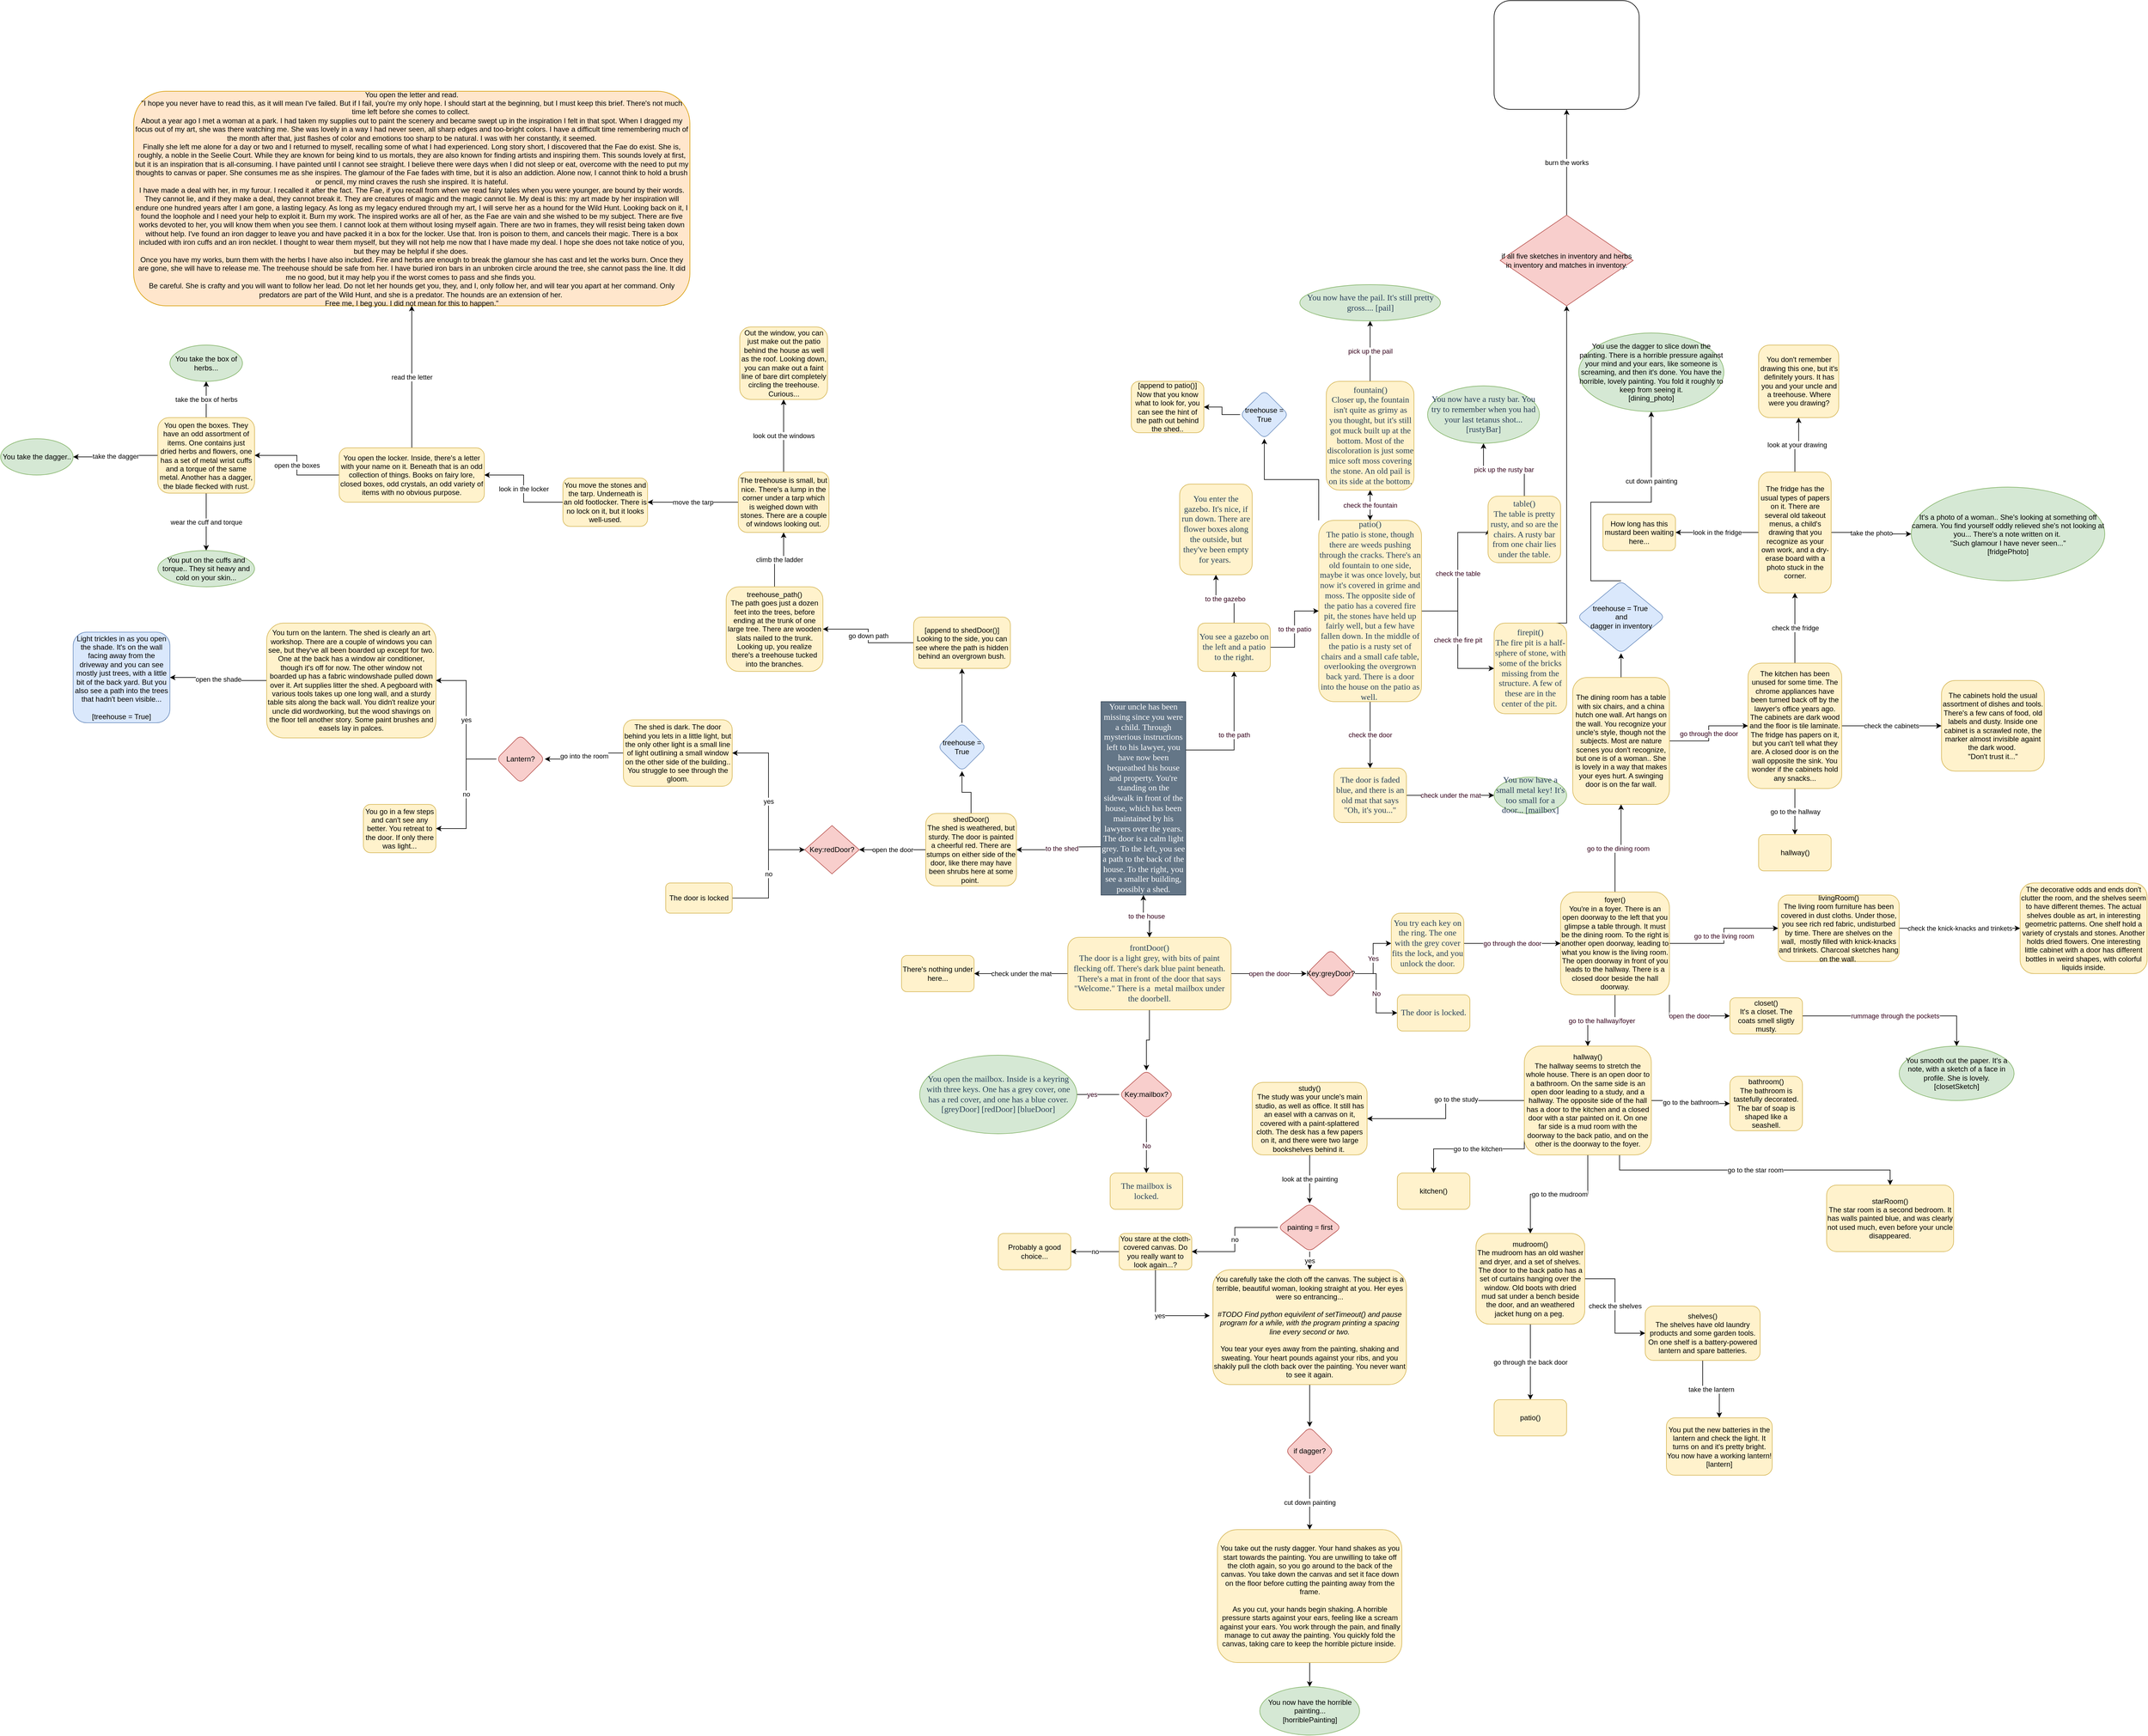 <mxfile version="15.1.1" type="github">
  <diagram id="I4MPYZuKWGXdrDoHl7-Y" name="Page-1">
    <mxGraphModel dx="2387" dy="2115" grid="1" gridSize="10" guides="1" tooltips="1" connect="1" arrows="1" fold="1" page="1" pageScale="1" pageWidth="850" pageHeight="1100" math="0" shadow="0">
      <root>
        <mxCell id="0" />
        <mxCell id="1" parent="0" />
        <mxCell id="C1p4UqmkGTLzhGbceTVw-10" style="edgeStyle=orthogonalEdgeStyle;rounded=0;orthogonalLoop=1;jettySize=auto;html=1;exitX=0.5;exitY=1;exitDx=0;exitDy=0;fontColor=#33001A;" parent="1" source="C1p4UqmkGTLzhGbceTVw-1" edge="1">
          <mxGeometry relative="1" as="geometry">
            <mxPoint x="310" y="570" as="targetPoint" />
          </mxGeometry>
        </mxCell>
        <mxCell id="C1p4UqmkGTLzhGbceTVw-28" value="to the shed" style="edgeStyle=orthogonalEdgeStyle;rounded=0;orthogonalLoop=1;jettySize=auto;html=1;fontColor=#33001A;entryX=1;entryY=0.5;entryDx=0;entryDy=0;" parent="1" target="C1p4UqmkGTLzhGbceTVw-29" edge="1">
          <mxGeometry relative="1" as="geometry">
            <mxPoint x="450" y="420" as="targetPoint" />
            <mxPoint x="240" y="420" as="sourcePoint" />
          </mxGeometry>
        </mxCell>
        <mxCell id="C1p4UqmkGTLzhGbceTVw-30" value="to the path" style="edgeStyle=orthogonalEdgeStyle;rounded=0;orthogonalLoop=1;jettySize=auto;html=1;exitX=1;exitY=0.25;exitDx=0;exitDy=0;fontColor=#33001A;" parent="1" source="C1p4UqmkGTLzhGbceTVw-1" target="C1p4UqmkGTLzhGbceTVw-31" edge="1">
          <mxGeometry relative="1" as="geometry">
            <mxPoint x="460" y="150" as="targetPoint" />
          </mxGeometry>
        </mxCell>
        <mxCell id="C1p4UqmkGTLzhGbceTVw-1" value="&lt;span style=&quot;font-family: &amp;#34;cerebri sans&amp;#34; ; font-size: 14px ; font-style: normal ; font-weight: 400 ; letter-spacing: normal ; text-align: center ; text-indent: 0px ; text-transform: none ; word-spacing: 0px ; display: inline ; float: none&quot;&gt;Your uncle has been missing since you were a child. Through mysterious instructions left to his lawyer, you have now been bequeathed his house and property. You&#39;re standing on the sidewalk in front of the house, which has been maintained by his lawyers over the years. The door is a calm light grey. To the left, you see a path to the back of the house. To the right, you see a smaller building, possibly a shed.&lt;/span&gt;" style="rounded=0;whiteSpace=wrap;html=1;fillColor=#647687;fontColor=#ffffff;strokeColor=#314354;" parent="1" vertex="1">
          <mxGeometry x="230" y="180" width="140" height="320" as="geometry" />
        </mxCell>
        <mxCell id="C1p4UqmkGTLzhGbceTVw-8" value="to the house" style="edgeStyle=orthogonalEdgeStyle;rounded=0;orthogonalLoop=1;jettySize=auto;html=1;entryX=0.5;entryY=1;entryDx=0;entryDy=0;fontColor=#33001A;" parent="1" source="C1p4UqmkGTLzhGbceTVw-7" target="C1p4UqmkGTLzhGbceTVw-1" edge="1">
          <mxGeometry relative="1" as="geometry" />
        </mxCell>
        <mxCell id="C1p4UqmkGTLzhGbceTVw-12" value="" style="edgeStyle=orthogonalEdgeStyle;rounded=0;orthogonalLoop=1;jettySize=auto;html=1;fontColor=#33001A;" parent="1" source="C1p4UqmkGTLzhGbceTVw-7" target="C1p4UqmkGTLzhGbceTVw-11" edge="1">
          <mxGeometry relative="1" as="geometry" />
        </mxCell>
        <mxCell id="C1p4UqmkGTLzhGbceTVw-18" value="open the door" style="edgeStyle=orthogonalEdgeStyle;rounded=0;orthogonalLoop=1;jettySize=auto;html=1;fontColor=#33001A;" parent="1" source="C1p4UqmkGTLzhGbceTVw-7" target="C1p4UqmkGTLzhGbceTVw-17" edge="1">
          <mxGeometry relative="1" as="geometry" />
        </mxCell>
        <mxCell id="Ng76LLmk9pm0ENqtQ28f-2" value="check under the mat" style="edgeStyle=orthogonalEdgeStyle;rounded=0;orthogonalLoop=1;jettySize=auto;html=1;" parent="1" source="C1p4UqmkGTLzhGbceTVw-7" target="Ng76LLmk9pm0ENqtQ28f-1" edge="1">
          <mxGeometry relative="1" as="geometry" />
        </mxCell>
        <mxCell id="C1p4UqmkGTLzhGbceTVw-7" value="&lt;span style=&quot;color: rgb(40, 64, 89); font-family: &amp;quot;cerebri sans&amp;quot;; font-size: 14px; font-style: normal; font-weight: 400; letter-spacing: normal; text-align: center; text-indent: 0px; text-transform: none; word-spacing: 0px; display: inline; float: none;&quot;&gt;frontDoor()&lt;br&gt;The door is a light grey, with bits of paint flecking off. There&#39;s dark blue paint beneath. There&#39;s a mat in front of the door that says &quot;Welcome.&quot; There is a&amp;nbsp; metal mailbox under the doorbell.&lt;/span&gt;" style="rounded=1;whiteSpace=wrap;html=1;strokeColor=#d6b656;direction=south;fillColor=#fff2cc;" parent="1" vertex="1">
          <mxGeometry x="175" y="570" width="270" height="120" as="geometry" />
        </mxCell>
        <mxCell id="C1p4UqmkGTLzhGbceTVw-13" value="yes" style="edgeStyle=orthogonalEdgeStyle;rounded=0;orthogonalLoop=1;jettySize=auto;html=1;exitX=0;exitY=0.5;exitDx=0;exitDy=0;fontColor=#33001A;entryX=1;entryY=0.5;entryDx=0;entryDy=0;" parent="1" source="C1p4UqmkGTLzhGbceTVw-11" target="C1p4UqmkGTLzhGbceTVw-14" edge="1">
          <mxGeometry relative="1" as="geometry">
            <mxPoint x="190" y="830" as="targetPoint" />
            <Array as="points">
              <mxPoint x="180" y="830" />
            </Array>
          </mxGeometry>
        </mxCell>
        <mxCell id="C1p4UqmkGTLzhGbceTVw-16" value="No" style="edgeStyle=orthogonalEdgeStyle;rounded=0;orthogonalLoop=1;jettySize=auto;html=1;fontColor=#33001A;" parent="1" source="C1p4UqmkGTLzhGbceTVw-11" target="C1p4UqmkGTLzhGbceTVw-15" edge="1">
          <mxGeometry relative="1" as="geometry" />
        </mxCell>
        <mxCell id="C1p4UqmkGTLzhGbceTVw-11" value="Key:mailbox?" style="rhombus;whiteSpace=wrap;html=1;rounded=1;fillColor=#f8cecc;strokeColor=#b85450;" parent="1" vertex="1">
          <mxGeometry x="260" y="790" width="90" height="80" as="geometry" />
        </mxCell>
        <mxCell id="C1p4UqmkGTLzhGbceTVw-14" value="&lt;span style=&quot;color: rgb(40 , 64 , 89) ; font-family: &amp;#34;cerebri sans&amp;#34; ; font-size: 14px ; font-style: normal ; font-weight: 400 ; letter-spacing: normal ; text-align: center ; text-indent: 0px ; text-transform: none ; word-spacing: 0px ; display: inline ; float: none&quot;&gt;You open the mailbox. Inside is a keyring with three keys. One has a grey cover, one has a red cover, and one has a blue cover.&lt;br&gt;[greyDoor] [redDoor] [blueDoor]&lt;br&gt;&lt;/span&gt;" style="ellipse;whiteSpace=wrap;html=1;strokeColor=#82b366;fillColor=#d5e8d4;" parent="1" vertex="1">
          <mxGeometry x="-70" y="765" width="260" height="130" as="geometry" />
        </mxCell>
        <mxCell id="C1p4UqmkGTLzhGbceTVw-15" value="&lt;meta charset=&quot;utf-8&quot;&gt;&lt;span style=&quot;color: rgb(40, 64, 89); font-family: &amp;quot;cerebri sans&amp;quot;; font-size: 14px; font-style: normal; font-weight: 400; letter-spacing: normal; text-align: center; text-indent: 0px; text-transform: none; word-spacing: 0px; display: inline; float: none;&quot;&gt;The mailbox is locked.&lt;/span&gt;" style="whiteSpace=wrap;html=1;rounded=1;fillColor=#fff2cc;strokeColor=#d6b656;" parent="1" vertex="1">
          <mxGeometry x="245" y="960" width="120" height="60" as="geometry" />
        </mxCell>
        <mxCell id="C1p4UqmkGTLzhGbceTVw-20" value="Yes" style="edgeStyle=orthogonalEdgeStyle;rounded=0;orthogonalLoop=1;jettySize=auto;html=1;fontColor=#33001A;" parent="1" source="C1p4UqmkGTLzhGbceTVw-17" target="C1p4UqmkGTLzhGbceTVw-19" edge="1">
          <mxGeometry relative="1" as="geometry" />
        </mxCell>
        <mxCell id="C1p4UqmkGTLzhGbceTVw-21" value="No" style="edgeStyle=orthogonalEdgeStyle;rounded=0;orthogonalLoop=1;jettySize=auto;html=1;exitX=1;exitY=0.5;exitDx=0;exitDy=0;fontColor=#33001A;entryX=0;entryY=0.5;entryDx=0;entryDy=0;" parent="1" source="C1p4UqmkGTLzhGbceTVw-17" target="C1p4UqmkGTLzhGbceTVw-22" edge="1">
          <mxGeometry relative="1" as="geometry">
            <mxPoint x="710" y="660" as="targetPoint" />
          </mxGeometry>
        </mxCell>
        <mxCell id="C1p4UqmkGTLzhGbceTVw-17" value="Key:greyDoor?" style="rhombus;whiteSpace=wrap;html=1;rounded=1;fillColor=#f8cecc;strokeColor=#b85450;" parent="1" vertex="1">
          <mxGeometry x="570" y="590" width="80" height="80" as="geometry" />
        </mxCell>
        <mxCell id="C1p4UqmkGTLzhGbceTVw-26" value="go through the door" style="edgeStyle=orthogonalEdgeStyle;rounded=0;orthogonalLoop=1;jettySize=auto;html=1;fontColor=#33001A;" parent="1" source="C1p4UqmkGTLzhGbceTVw-19" target="C1p4UqmkGTLzhGbceTVw-25" edge="1">
          <mxGeometry relative="1" as="geometry" />
        </mxCell>
        <mxCell id="C1p4UqmkGTLzhGbceTVw-19" value="&lt;span style=&quot;color: rgb(40, 64, 89); font-family: &amp;quot;cerebri sans&amp;quot;; font-size: 14px; font-style: normal; font-weight: 400; letter-spacing: normal; text-align: center; text-indent: 0px; text-transform: none; word-spacing: 0px; display: inline; float: none;&quot;&gt;You try each key on the ring. The one with the grey cover fits the lock, and you unlock the door.&lt;/span&gt;" style="whiteSpace=wrap;html=1;rounded=1;fillColor=#fff2cc;strokeColor=#d6b656;" parent="1" vertex="1">
          <mxGeometry x="710" y="530" width="120" height="100" as="geometry" />
        </mxCell>
        <mxCell id="C1p4UqmkGTLzhGbceTVw-22" value="&lt;meta charset=&quot;utf-8&quot;&gt;&lt;span style=&quot;color: rgb(40, 64, 89); font-family: &amp;quot;cerebri sans&amp;quot;; font-size: 14px; font-style: normal; font-weight: 400; letter-spacing: normal; text-align: center; text-indent: 0px; text-transform: none; word-spacing: 0px; display: inline; float: none;&quot;&gt;The door is locked.&lt;/span&gt;" style="rounded=1;whiteSpace=wrap;html=1;strokeColor=#d6b656;fillColor=#fff2cc;" parent="1" vertex="1">
          <mxGeometry x="720" y="665" width="120" height="60" as="geometry" />
        </mxCell>
        <mxCell id="C1p4UqmkGTLzhGbceTVw-58" value="go to the dining room" style="edgeStyle=orthogonalEdgeStyle;rounded=0;orthogonalLoop=1;jettySize=auto;html=1;fontColor=#33001A;" parent="1" source="C1p4UqmkGTLzhGbceTVw-25" target="C1p4UqmkGTLzhGbceTVw-57" edge="1">
          <mxGeometry relative="1" as="geometry" />
        </mxCell>
        <mxCell id="C1p4UqmkGTLzhGbceTVw-60" value="go to the living room" style="edgeStyle=orthogonalEdgeStyle;rounded=0;orthogonalLoop=1;jettySize=auto;html=1;fontColor=#33001A;" parent="1" source="C1p4UqmkGTLzhGbceTVw-25" target="C1p4UqmkGTLzhGbceTVw-59" edge="1">
          <mxGeometry relative="1" as="geometry" />
        </mxCell>
        <mxCell id="C1p4UqmkGTLzhGbceTVw-62" value="go to the hallway/foyer" style="edgeStyle=orthogonalEdgeStyle;rounded=0;orthogonalLoop=1;jettySize=auto;html=1;fontColor=#33001A;" parent="1" source="C1p4UqmkGTLzhGbceTVw-25" target="C1p4UqmkGTLzhGbceTVw-61" edge="1">
          <mxGeometry relative="1" as="geometry" />
        </mxCell>
        <mxCell id="C1p4UqmkGTLzhGbceTVw-64" value="open the door" style="edgeStyle=orthogonalEdgeStyle;rounded=0;orthogonalLoop=1;jettySize=auto;html=1;exitX=1;exitY=1;exitDx=0;exitDy=0;entryX=0;entryY=0.5;entryDx=0;entryDy=0;fontColor=#33001A;" parent="1" source="C1p4UqmkGTLzhGbceTVw-25" target="C1p4UqmkGTLzhGbceTVw-63" edge="1">
          <mxGeometry relative="1" as="geometry" />
        </mxCell>
        <mxCell id="C1p4UqmkGTLzhGbceTVw-25" value="foyer()&lt;br&gt;You&#39;re in a foyer. There is an open doorway to the left that you glimpse a table through. It must be the dining room. To the right is another open doorway, leading to what you know is the living room. The open doorway in front of you leads to the hallway. There is a closed door beside the hall doorway." style="whiteSpace=wrap;html=1;rounded=1;fillColor=#fff2cc;strokeColor=#d6b656;" parent="1" vertex="1">
          <mxGeometry x="990" y="495" width="180" height="170" as="geometry" />
        </mxCell>
        <mxCell id="ivbzf-HTEXW1V83epDQX-16" value="open the door" style="edgeStyle=orthogonalEdgeStyle;rounded=0;orthogonalLoop=1;jettySize=auto;html=1;entryX=1;entryY=0.5;entryDx=0;entryDy=0;" parent="1" source="C1p4UqmkGTLzhGbceTVw-29" target="ivbzf-HTEXW1V83epDQX-17" edge="1">
          <mxGeometry relative="1" as="geometry">
            <mxPoint x="-170" y="425" as="targetPoint" />
          </mxGeometry>
        </mxCell>
        <mxCell id="ivbzf-HTEXW1V83epDQX-35" value="" style="edgeStyle=orthogonalEdgeStyle;rounded=0;orthogonalLoop=1;jettySize=auto;html=1;" parent="1" source="C1p4UqmkGTLzhGbceTVw-29" target="ivbzf-HTEXW1V83epDQX-34" edge="1">
          <mxGeometry relative="1" as="geometry" />
        </mxCell>
        <mxCell id="C1p4UqmkGTLzhGbceTVw-29" value="shedDoor()&lt;br&gt;The shed is weathered, but sturdy. The door is painted a cheerful red. There are stumps on either side of the door, like there may have been shrubs here at some point.&amp;nbsp;" style="rounded=1;whiteSpace=wrap;html=1;strokeColor=#d6b656;fillColor=#fff2cc;" parent="1" vertex="1">
          <mxGeometry x="-60" y="365" width="150" height="120" as="geometry" />
        </mxCell>
        <mxCell id="C1p4UqmkGTLzhGbceTVw-34" value="to the gazebo" style="edgeStyle=orthogonalEdgeStyle;rounded=0;orthogonalLoop=1;jettySize=auto;html=1;fontColor=#33001A;" parent="1" source="C1p4UqmkGTLzhGbceTVw-31" target="C1p4UqmkGTLzhGbceTVw-33" edge="1">
          <mxGeometry relative="1" as="geometry" />
        </mxCell>
        <mxCell id="C1p4UqmkGTLzhGbceTVw-36" value="to the patio" style="edgeStyle=orthogonalEdgeStyle;rounded=0;orthogonalLoop=1;jettySize=auto;html=1;fontColor=#33001A;" parent="1" source="C1p4UqmkGTLzhGbceTVw-31" target="C1p4UqmkGTLzhGbceTVw-35" edge="1">
          <mxGeometry relative="1" as="geometry" />
        </mxCell>
        <mxCell id="C1p4UqmkGTLzhGbceTVw-31" value="&lt;meta charset=&quot;utf-8&quot;&gt;&lt;span style=&quot;color: rgb(40, 64, 89); font-family: &amp;quot;cerebri sans&amp;quot;; font-size: 14px; font-style: normal; font-weight: 400; letter-spacing: normal; text-align: center; text-indent: 0px; text-transform: none; word-spacing: 0px; display: inline; float: none;&quot;&gt;You see a gazebo on the left and a patio to the right.&lt;/span&gt;" style="rounded=1;whiteSpace=wrap;html=1;strokeColor=#d6b656;fillColor=#fff2cc;" parent="1" vertex="1">
          <mxGeometry x="390" y="50" width="120" height="80" as="geometry" />
        </mxCell>
        <mxCell id="C1p4UqmkGTLzhGbceTVw-33" value="&lt;meta charset=&quot;utf-8&quot;&gt;&lt;span style=&quot;color: rgb(40, 64, 89); font-family: &amp;quot;cerebri sans&amp;quot;; font-size: 14px; font-style: normal; font-weight: 400; letter-spacing: normal; text-align: center; text-indent: 0px; text-transform: none; word-spacing: 0px; display: inline; float: none;&quot;&gt;You enter the gazebo. It&#39;s nice, if run down. There are flower boxes along the outside, but they&#39;ve been empty for years.&amp;nbsp;&lt;/span&gt;" style="whiteSpace=wrap;html=1;rounded=1;direction=west;fillColor=#fff2cc;strokeColor=#d6b656;" parent="1" vertex="1">
          <mxGeometry x="360" y="-180" width="120" height="150" as="geometry" />
        </mxCell>
        <mxCell id="C1p4UqmkGTLzhGbceTVw-40" value="" style="edgeStyle=orthogonalEdgeStyle;rounded=0;orthogonalLoop=1;jettySize=auto;html=1;fontColor=#33001A;" parent="1" source="C1p4UqmkGTLzhGbceTVw-35" target="C1p4UqmkGTLzhGbceTVw-39" edge="1">
          <mxGeometry relative="1" as="geometry" />
        </mxCell>
        <mxCell id="C1p4UqmkGTLzhGbceTVw-45" value="check the table" style="edgeStyle=orthogonalEdgeStyle;rounded=0;orthogonalLoop=1;jettySize=auto;html=1;fontColor=#33001A;entryX=0;entryY=0.5;entryDx=0;entryDy=0;" parent="1" target="C1p4UqmkGTLzhGbceTVw-44" edge="1">
          <mxGeometry relative="1" as="geometry">
            <mxPoint x="760" y="30" as="sourcePoint" />
            <Array as="points">
              <mxPoint x="820" y="30" />
              <mxPoint x="820" y="-100" />
              <mxPoint x="870" y="-100" />
            </Array>
          </mxGeometry>
        </mxCell>
        <mxCell id="C1p4UqmkGTLzhGbceTVw-47" value="check the fire pit" style="edgeStyle=orthogonalEdgeStyle;rounded=0;orthogonalLoop=1;jettySize=auto;html=1;exitX=1;exitY=0.5;exitDx=0;exitDy=0;fontColor=#33001A;entryX=0;entryY=0.5;entryDx=0;entryDy=0;" parent="1" source="C1p4UqmkGTLzhGbceTVw-35" target="C1p4UqmkGTLzhGbceTVw-46" edge="1">
          <mxGeometry relative="1" as="geometry">
            <mxPoint x="840" y="110" as="targetPoint" />
          </mxGeometry>
        </mxCell>
        <mxCell id="C1p4UqmkGTLzhGbceTVw-52" value="check the door" style="edgeStyle=orthogonalEdgeStyle;rounded=0;orthogonalLoop=1;jettySize=auto;html=1;fontColor=#33001A;" parent="1" source="C1p4UqmkGTLzhGbceTVw-35" target="C1p4UqmkGTLzhGbceTVw-51" edge="1">
          <mxGeometry relative="1" as="geometry" />
        </mxCell>
        <mxCell id="ivbzf-HTEXW1V83epDQX-39" style="edgeStyle=orthogonalEdgeStyle;rounded=0;orthogonalLoop=1;jettySize=auto;html=1;exitX=0;exitY=0;exitDx=0;exitDy=0;" parent="1" source="C1p4UqmkGTLzhGbceTVw-35" target="ivbzf-HTEXW1V83epDQX-38" edge="1">
          <mxGeometry relative="1" as="geometry" />
        </mxCell>
        <mxCell id="C1p4UqmkGTLzhGbceTVw-35" value="&lt;span style=&quot;color: rgb(40, 64, 89); font-family: &amp;quot;cerebri sans&amp;quot;; font-size: 14px; font-style: normal; font-weight: 400; letter-spacing: normal; text-align: center; text-indent: 0px; text-transform: none; word-spacing: 0px; display: inline; float: none;&quot;&gt;patio()&lt;br&gt;The patio is stone, though there are weeds pushing through the cracks. There&#39;s an old fountain to one side, maybe it was once lovely, but now it&#39;s covered in grime and moss. The opposite side of the patio has a covered fire pit, the stones have held up fairly well, but a few have fallen down. In the middle of the patio is a rusty set of chairs and a small cafe table, overlooking the overgrown back yard. There is a door into the house on the patio as well.&amp;nbsp;&lt;/span&gt;" style="rounded=1;whiteSpace=wrap;html=1;fillColor=#fff2cc;strokeColor=#d6b656;" parent="1" vertex="1">
          <mxGeometry x="590" y="-120" width="170" height="300" as="geometry" />
        </mxCell>
        <mxCell id="C1p4UqmkGTLzhGbceTVw-41" value="check the fountain" style="edgeStyle=orthogonalEdgeStyle;rounded=0;orthogonalLoop=1;jettySize=auto;html=1;fontColor=#33001A;" parent="1" source="C1p4UqmkGTLzhGbceTVw-39" target="C1p4UqmkGTLzhGbceTVw-35" edge="1">
          <mxGeometry relative="1" as="geometry" />
        </mxCell>
        <mxCell id="C1p4UqmkGTLzhGbceTVw-43" value="pick up the pail" style="edgeStyle=orthogonalEdgeStyle;rounded=0;orthogonalLoop=1;jettySize=auto;html=1;fontColor=#33001A;" parent="1" source="C1p4UqmkGTLzhGbceTVw-39" target="C1p4UqmkGTLzhGbceTVw-42" edge="1">
          <mxGeometry relative="1" as="geometry" />
        </mxCell>
        <mxCell id="C1p4UqmkGTLzhGbceTVw-39" value="&lt;span style=&quot;color: rgb(40, 64, 89); font-family: &amp;quot;cerebri sans&amp;quot;; font-size: 14px; font-style: normal; font-weight: 400; letter-spacing: normal; text-align: center; text-indent: 0px; text-transform: none; word-spacing: 0px; display: inline; float: none;&quot;&gt;fountain()&lt;br&gt;Closer up, the fountain isn&#39;t quite as grimy as you thought, but it&#39;s still got muck built up at the bottom. Most of the discoloration is just some mice soft moss covering the stone. An old pail is on its side at the bottom.&lt;/span&gt;" style="whiteSpace=wrap;html=1;rounded=1;fillColor=#fff2cc;strokeColor=#d6b656;" parent="1" vertex="1">
          <mxGeometry x="602.5" y="-350" width="145" height="180" as="geometry" />
        </mxCell>
        <mxCell id="C1p4UqmkGTLzhGbceTVw-42" value="&lt;span style=&quot;color: rgb(40 , 61 , 89) ; font-family: &amp;#34;cerebri sans&amp;#34; ; font-size: 14px&quot;&gt;You now have the pail. It&#39;s still pretty gross.... [pail]&lt;/span&gt;" style="ellipse;whiteSpace=wrap;html=1;rounded=1;fillColor=#d5e8d4;strokeColor=#82b366;" parent="1" vertex="1">
          <mxGeometry x="558.75" y="-510" width="232.5" height="60" as="geometry" />
        </mxCell>
        <mxCell id="C1p4UqmkGTLzhGbceTVw-50" value="pick up the rusty bar" style="edgeStyle=orthogonalEdgeStyle;rounded=0;orthogonalLoop=1;jettySize=auto;html=1;fontColor=#33001A;" parent="1" source="C1p4UqmkGTLzhGbceTVw-44" target="C1p4UqmkGTLzhGbceTVw-49" edge="1">
          <mxGeometry relative="1" as="geometry" />
        </mxCell>
        <mxCell id="C1p4UqmkGTLzhGbceTVw-44" value="&lt;span style=&quot;color: rgb(40, 64, 89); font-family: &amp;quot;cerebri sans&amp;quot;; font-size: 14px; font-style: normal; font-weight: 400; letter-spacing: normal; text-align: center; text-indent: 0px; text-transform: none; word-spacing: 0px; display: inline; float: none;&quot;&gt;table()&lt;br&gt;The table is pretty rusty, and so are the chairs. A rusty bar from one chair lies under the table.&lt;/span&gt;" style="whiteSpace=wrap;html=1;rounded=1;fillColor=#fff2cc;strokeColor=#d6b656;" parent="1" vertex="1">
          <mxGeometry x="870" y="-160" width="120" height="110" as="geometry" />
        </mxCell>
        <mxCell id="-U3S4BL-I2otBNEfXWNs-1" style="edgeStyle=orthogonalEdgeStyle;rounded=0;orthogonalLoop=1;jettySize=auto;html=1;exitX=0.75;exitY=0;exitDx=0;exitDy=0;entryX=0.5;entryY=1;entryDx=0;entryDy=0;" edge="1" parent="1" source="C1p4UqmkGTLzhGbceTVw-46" target="-U3S4BL-I2otBNEfXWNs-3">
          <mxGeometry relative="1" as="geometry">
            <mxPoint x="1000" y="-660" as="targetPoint" />
            <Array as="points">
              <mxPoint x="1000" y="50" />
            </Array>
          </mxGeometry>
        </mxCell>
        <mxCell id="C1p4UqmkGTLzhGbceTVw-46" value="&lt;span style=&quot;color: rgb(40, 64, 89); font-family: &amp;quot;cerebri sans&amp;quot;; font-size: 14px; font-style: normal; font-weight: 400; letter-spacing: normal; text-align: center; text-indent: 0px; text-transform: none; word-spacing: 0px; display: inline; float: none;&quot;&gt;firepit()&lt;br&gt;The fire pit is a half-sphere of stone, with some of the bricks missing from the structure. A few of these are in the center of the pit.&amp;nbsp;&lt;/span&gt;" style="rounded=1;whiteSpace=wrap;html=1;strokeColor=#d6b656;fillColor=#fff2cc;" parent="1" vertex="1">
          <mxGeometry x="880" y="50" width="120" height="150" as="geometry" />
        </mxCell>
        <mxCell id="C1p4UqmkGTLzhGbceTVw-49" value="&lt;span style=&quot;color: rgb(40 , 61 , 89) ; font-family: &amp;#34;cerebri sans&amp;#34; ; font-size: 14px ; font-style: normal ; font-weight: 400 ; letter-spacing: normal ; text-align: center ; text-indent: 0px ; text-transform: none ; word-spacing: 0px ; display: inline ; float: none&quot;&gt;You now have a rusty bar. You try to remember when you had your last tetanus shot... [rustyBar]&lt;/span&gt;" style="ellipse;whiteSpace=wrap;html=1;rounded=1;fillColor=#d5e8d4;strokeColor=#82b366;" parent="1" vertex="1">
          <mxGeometry x="770" y="-342.5" width="185" height="95" as="geometry" />
        </mxCell>
        <mxCell id="C1p4UqmkGTLzhGbceTVw-54" value="check under the mat" style="edgeStyle=orthogonalEdgeStyle;rounded=0;orthogonalLoop=1;jettySize=auto;html=1;fontColor=#33001A;" parent="1" source="C1p4UqmkGTLzhGbceTVw-51" target="C1p4UqmkGTLzhGbceTVw-53" edge="1">
          <mxGeometry relative="1" as="geometry" />
        </mxCell>
        <mxCell id="C1p4UqmkGTLzhGbceTVw-51" value="&lt;meta charset=&quot;utf-8&quot;&gt;&lt;span style=&quot;color: rgb(40, 64, 89); font-family: &amp;quot;cerebri sans&amp;quot;; font-size: 14px; font-style: normal; font-weight: 400; letter-spacing: normal; text-align: center; text-indent: 0px; text-transform: none; word-spacing: 0px; display: inline; float: none;&quot;&gt;The door is faded blue, and there is an old mat that says &quot;Oh, it&#39;s you...&quot;&lt;/span&gt;" style="whiteSpace=wrap;html=1;rounded=1;fillColor=#fff2cc;strokeColor=#d6b656;" parent="1" vertex="1">
          <mxGeometry x="615" y="290" width="120" height="90" as="geometry" />
        </mxCell>
        <mxCell id="C1p4UqmkGTLzhGbceTVw-53" value="&lt;span style=&quot;color: rgb(40 , 61 , 89) ; font-family: &amp;#34;cerebri sans&amp;#34; ; font-size: 14px ; font-style: normal ; font-weight: 400 ; letter-spacing: normal ; text-align: center ; text-indent: 0px ; text-transform: none ; word-spacing: 0px ; display: inline ; float: none&quot;&gt;You now have a small metal key! It&#39;s too small for a door... [mailbox]&lt;/span&gt;" style="ellipse;whiteSpace=wrap;html=1;rounded=1;fillColor=#d5e8d4;strokeColor=#82b366;" parent="1" vertex="1">
          <mxGeometry x="880" y="305" width="120" height="60" as="geometry" />
        </mxCell>
        <mxCell id="C1p4UqmkGTLzhGbceTVw-70" value="go through the door" style="edgeStyle=orthogonalEdgeStyle;rounded=0;orthogonalLoop=1;jettySize=auto;html=1;fontColor=#33001A;" parent="1" source="C1p4UqmkGTLzhGbceTVw-57" target="C1p4UqmkGTLzhGbceTVw-69" edge="1">
          <mxGeometry relative="1" as="geometry" />
        </mxCell>
        <mxCell id="mkMS6epUEn-W77HvyGmR-2" value="" style="edgeStyle=orthogonalEdgeStyle;rounded=0;orthogonalLoop=1;jettySize=auto;html=1;" parent="1" source="C1p4UqmkGTLzhGbceTVw-57" target="mkMS6epUEn-W77HvyGmR-1" edge="1">
          <mxGeometry relative="1" as="geometry" />
        </mxCell>
        <mxCell id="C1p4UqmkGTLzhGbceTVw-57" value="The dining room has a table with six chairs, and a china hutch one wall. Art hangs on the wall. You recognize your uncle&#39;s style, though not the subjects. Most are nature scenes you don&#39;t recognize, but one is of a woman.. She is lovely in a way that makes your eyes hurt. A swinging door is on the far wall." style="rounded=1;whiteSpace=wrap;html=1;fillColor=#fff2cc;strokeColor=#d6b656;" parent="1" vertex="1">
          <mxGeometry x="1010" y="140" width="160" height="210" as="geometry" />
        </mxCell>
        <mxCell id="ivbzf-HTEXW1V83epDQX-14" value="check the knick-knacks and trinkets" style="edgeStyle=orthogonalEdgeStyle;rounded=0;orthogonalLoop=1;jettySize=auto;html=1;" parent="1" source="C1p4UqmkGTLzhGbceTVw-59" target="ivbzf-HTEXW1V83epDQX-13" edge="1">
          <mxGeometry relative="1" as="geometry" />
        </mxCell>
        <mxCell id="C1p4UqmkGTLzhGbceTVw-59" value="livingRoom()&lt;br&gt;The living room furniture has been covered in dust cloths. Under those, you see rich red fabric, undisturbed by time. There are shelves on the wall,&amp;nbsp; mostly filled with knick-knacks and trinkets. Charcoal sketches hang on the wall.&amp;nbsp;" style="whiteSpace=wrap;html=1;rounded=1;fillColor=#fff2cc;strokeColor=#d6b656;" parent="1" vertex="1">
          <mxGeometry x="1350" y="500" width="200" height="110" as="geometry" />
        </mxCell>
        <mxCell id="ivbzf-HTEXW1V83epDQX-68" value="go to the bathroom" style="edgeStyle=orthogonalEdgeStyle;rounded=0;orthogonalLoop=1;jettySize=auto;html=1;" parent="1" source="C1p4UqmkGTLzhGbceTVw-61" target="ivbzf-HTEXW1V83epDQX-67" edge="1">
          <mxGeometry relative="1" as="geometry" />
        </mxCell>
        <mxCell id="ivbzf-HTEXW1V83epDQX-70" value="" style="edgeStyle=orthogonalEdgeStyle;rounded=0;orthogonalLoop=1;jettySize=auto;html=1;" parent="1" source="C1p4UqmkGTLzhGbceTVw-61" target="ivbzf-HTEXW1V83epDQX-69" edge="1">
          <mxGeometry relative="1" as="geometry" />
        </mxCell>
        <mxCell id="ivbzf-HTEXW1V83epDQX-71" value="go to the study" style="edgeLabel;html=1;align=center;verticalAlign=middle;resizable=0;points=[];" parent="ivbzf-HTEXW1V83epDQX-70" vertex="1" connectable="0">
          <mxGeometry x="-0.217" y="-2" relative="1" as="geometry">
            <mxPoint as="offset" />
          </mxGeometry>
        </mxCell>
        <mxCell id="ivbzf-HTEXW1V83epDQX-73" value="go to the mudroom" style="edgeStyle=orthogonalEdgeStyle;rounded=0;orthogonalLoop=1;jettySize=auto;html=1;entryX=0.5;entryY=0;entryDx=0;entryDy=0;" parent="1" source="C1p4UqmkGTLzhGbceTVw-61" target="ivbzf-HTEXW1V83epDQX-72" edge="1">
          <mxGeometry relative="1" as="geometry">
            <mxPoint x="1140" y="1060" as="targetPoint" />
          </mxGeometry>
        </mxCell>
        <mxCell id="ivbzf-HTEXW1V83epDQX-74" value="go to the star room" style="edgeStyle=orthogonalEdgeStyle;rounded=0;orthogonalLoop=1;jettySize=auto;html=1;exitX=0.75;exitY=1;exitDx=0;exitDy=0;entryX=0.5;entryY=0;entryDx=0;entryDy=0;" parent="1" source="C1p4UqmkGTLzhGbceTVw-61" target="ivbzf-HTEXW1V83epDQX-75" edge="1">
          <mxGeometry relative="1" as="geometry">
            <mxPoint x="1180" y="1060" as="targetPoint" />
          </mxGeometry>
        </mxCell>
        <mxCell id="ivbzf-HTEXW1V83epDQX-76" value="go to the kitchen" style="edgeStyle=orthogonalEdgeStyle;rounded=0;orthogonalLoop=1;jettySize=auto;html=1;exitX=0;exitY=0.75;exitDx=0;exitDy=0;entryX=0.5;entryY=0;entryDx=0;entryDy=0;" parent="1" source="C1p4UqmkGTLzhGbceTVw-61" target="ivbzf-HTEXW1V83epDQX-77" edge="1">
          <mxGeometry relative="1" as="geometry">
            <mxPoint x="820" y="980" as="targetPoint" />
            <Array as="points">
              <mxPoint x="930" y="920" />
              <mxPoint x="780" y="920" />
              <mxPoint x="780" y="960" />
            </Array>
          </mxGeometry>
        </mxCell>
        <mxCell id="C1p4UqmkGTLzhGbceTVw-61" value="hallway()&lt;br&gt;The hallway seems to stretch the whole house. There is an open door to a bathroom. On the same side is an open door leading to a study, and a hallway. The opposite side of the hall has a door to the kitchen and a closed door with a star painted on it. On one far side is a mud room with the doorway to the back patio, and on the other is the doorway to the foyer." style="whiteSpace=wrap;html=1;rounded=1;fillColor=#fff2cc;strokeColor=#d6b656;" parent="1" vertex="1">
          <mxGeometry x="930" y="750" width="210" height="180" as="geometry" />
        </mxCell>
        <mxCell id="C1p4UqmkGTLzhGbceTVw-66" value="rummage through the pockets" style="edgeStyle=orthogonalEdgeStyle;rounded=0;orthogonalLoop=1;jettySize=auto;html=1;fontColor=#33001A;entryX=0.5;entryY=0;entryDx=0;entryDy=0;" parent="1" source="C1p4UqmkGTLzhGbceTVw-63" target="C1p4UqmkGTLzhGbceTVw-67" edge="1">
          <mxGeometry relative="1" as="geometry">
            <mxPoint x="1530" y="750" as="targetPoint" />
          </mxGeometry>
        </mxCell>
        <mxCell id="C1p4UqmkGTLzhGbceTVw-63" value="closet()&lt;br&gt;It&#39;s a closet. The coats smell sligtly musty." style="rounded=1;whiteSpace=wrap;html=1;strokeColor=#d6b656;fillColor=#fff2cc;" parent="1" vertex="1">
          <mxGeometry x="1270" y="670" width="120" height="60" as="geometry" />
        </mxCell>
        <mxCell id="C1p4UqmkGTLzhGbceTVw-67" value="You smooth out the paper. It&#39;s a note, with a sketch of a face in profile. She is lovely.&lt;br&gt;[closetSketch]" style="ellipse;whiteSpace=wrap;html=1;rounded=1;fillColor=#d5e8d4;strokeColor=#82b366;" parent="1" vertex="1">
          <mxGeometry x="1550" y="750" width="190" height="90" as="geometry" />
        </mxCell>
        <mxCell id="ivbzf-HTEXW1V83epDQX-2" value="check the fridge" style="edgeStyle=orthogonalEdgeStyle;rounded=0;orthogonalLoop=1;jettySize=auto;html=1;" parent="1" source="C1p4UqmkGTLzhGbceTVw-69" target="ivbzf-HTEXW1V83epDQX-1" edge="1">
          <mxGeometry relative="1" as="geometry" />
        </mxCell>
        <mxCell id="ivbzf-HTEXW1V83epDQX-10" value="check the cabinets" style="edgeStyle=orthogonalEdgeStyle;rounded=0;orthogonalLoop=1;jettySize=auto;html=1;" parent="1" source="C1p4UqmkGTLzhGbceTVw-69" target="ivbzf-HTEXW1V83epDQX-9" edge="1">
          <mxGeometry relative="1" as="geometry" />
        </mxCell>
        <mxCell id="ivbzf-HTEXW1V83epDQX-12" value="go to the hallway" style="edgeStyle=orthogonalEdgeStyle;rounded=0;orthogonalLoop=1;jettySize=auto;html=1;" parent="1" source="C1p4UqmkGTLzhGbceTVw-69" target="ivbzf-HTEXW1V83epDQX-11" edge="1">
          <mxGeometry relative="1" as="geometry" />
        </mxCell>
        <mxCell id="C1p4UqmkGTLzhGbceTVw-69" value="The kitchen has been unused for some time. The chrome appliances have been turned back off by the lawyer&#39;s office years ago. The cabinets are dark wood and the floor is tile laminate. The fridge has papers on it, but you can&#39;t tell what they are. A closed door is on the wall opposite the sink. You wonder if the cabinets hold any snacks..." style="whiteSpace=wrap;html=1;rounded=1;direction=west;fillColor=#fff2cc;strokeColor=#d6b656;" parent="1" vertex="1">
          <mxGeometry x="1300" y="116.25" width="155" height="207.5" as="geometry" />
        </mxCell>
        <mxCell id="ivbzf-HTEXW1V83epDQX-4" value="take the photo" style="edgeStyle=orthogonalEdgeStyle;rounded=0;orthogonalLoop=1;jettySize=auto;html=1;" parent="1" source="ivbzf-HTEXW1V83epDQX-1" target="ivbzf-HTEXW1V83epDQX-3" edge="1">
          <mxGeometry relative="1" as="geometry" />
        </mxCell>
        <mxCell id="ivbzf-HTEXW1V83epDQX-6" value="look at your drawing" style="edgeStyle=orthogonalEdgeStyle;rounded=0;orthogonalLoop=1;jettySize=auto;html=1;" parent="1" source="ivbzf-HTEXW1V83epDQX-1" target="ivbzf-HTEXW1V83epDQX-5" edge="1">
          <mxGeometry relative="1" as="geometry" />
        </mxCell>
        <mxCell id="ivbzf-HTEXW1V83epDQX-8" value="look in the fridge" style="edgeStyle=orthogonalEdgeStyle;rounded=0;orthogonalLoop=1;jettySize=auto;html=1;" parent="1" source="ivbzf-HTEXW1V83epDQX-1" target="ivbzf-HTEXW1V83epDQX-7" edge="1">
          <mxGeometry relative="1" as="geometry" />
        </mxCell>
        <mxCell id="ivbzf-HTEXW1V83epDQX-1" value="The fridge has the usual types of papers on it. There are several old takeout menus, a child&#39;s drawing that you recognize as your own work, and a dry-erase board with a photo stuck in the corner." style="rounded=1;whiteSpace=wrap;html=1;fillColor=#fff2cc;strokeColor=#d6b656;" parent="1" vertex="1">
          <mxGeometry x="1317.5" y="-200" width="120" height="200" as="geometry" />
        </mxCell>
        <mxCell id="ivbzf-HTEXW1V83epDQX-3" value="It&#39;s a photo of a woman.. She&#39;s looking at something off camera. You find yourself oddly relieved she&#39;s not looking at you... There&#39;s a note written on it.&amp;nbsp;&lt;br&gt;&quot;Such glamour I have never seen...&quot;&lt;br&gt;[fridgePhoto]" style="ellipse;whiteSpace=wrap;html=1;rounded=1;fillColor=#d5e8d4;strokeColor=#82b366;" parent="1" vertex="1">
          <mxGeometry x="1570" y="-175" width="320" height="155" as="geometry" />
        </mxCell>
        <mxCell id="ivbzf-HTEXW1V83epDQX-5" value="You don&#39;t remember drawing this one, but it&#39;s definitely yours. It has you and your uncle and a treehouse. Where were you drawing?" style="whiteSpace=wrap;html=1;rounded=1;fillColor=#fff2cc;strokeColor=#d6b656;" parent="1" vertex="1">
          <mxGeometry x="1317.5" y="-410" width="132.5" height="120" as="geometry" />
        </mxCell>
        <mxCell id="ivbzf-HTEXW1V83epDQX-7" value="How long has this mustard been waiting here..." style="whiteSpace=wrap;html=1;rounded=1;fillColor=#fff2cc;strokeColor=#d6b656;" parent="1" vertex="1">
          <mxGeometry x="1060" y="-130" width="120" height="60" as="geometry" />
        </mxCell>
        <mxCell id="ivbzf-HTEXW1V83epDQX-9" value="The cabinets hold the usual assortment of dishes and tools. There&#39;s a few cans of food, old labels and dusty. Inside one cabinet is a scrawled note, the marker almost invisible againt the dark wood.&amp;nbsp;&lt;br&gt;&quot;Don&#39;t trust it...&quot;" style="whiteSpace=wrap;html=1;rounded=1;fillColor=#fff2cc;strokeColor=#d6b656;" parent="1" vertex="1">
          <mxGeometry x="1620" y="145" width="170" height="150" as="geometry" />
        </mxCell>
        <mxCell id="ivbzf-HTEXW1V83epDQX-11" value="hallway()" style="whiteSpace=wrap;html=1;rounded=1;fillColor=#fff2cc;strokeColor=#d6b656;" parent="1" vertex="1">
          <mxGeometry x="1317.5" y="400" width="120" height="60" as="geometry" />
        </mxCell>
        <mxCell id="ivbzf-HTEXW1V83epDQX-13" value="The decorative odds and ends don&#39;t clutter the room, and the shelves seem to have different themes. The actual shelves double as art, in interesting geometric patterns. One shelf hold a variety of crystals and stones. Another holds dried flowers. One interesting little cabinet with a door has different bottles in weird shapes, with colorful liquids inside." style="whiteSpace=wrap;html=1;rounded=1;fillColor=#fff2cc;strokeColor=#d6b656;" parent="1" vertex="1">
          <mxGeometry x="1750" y="480" width="210" height="150" as="geometry" />
        </mxCell>
        <mxCell id="ivbzf-HTEXW1V83epDQX-22" value="yes" style="edgeStyle=orthogonalEdgeStyle;rounded=0;orthogonalLoop=1;jettySize=auto;html=1;entryX=1;entryY=0.5;entryDx=0;entryDy=0;" parent="1" source="ivbzf-HTEXW1V83epDQX-17" target="ivbzf-HTEXW1V83epDQX-21" edge="1">
          <mxGeometry relative="1" as="geometry" />
        </mxCell>
        <mxCell id="ivbzf-HTEXW1V83epDQX-17" value="Key:redDoor?" style="rhombus;whiteSpace=wrap;html=1;fillColor=#f8cecc;strokeColor=#b85450;" parent="1" vertex="1">
          <mxGeometry x="-260" y="385" width="90" height="80" as="geometry" />
        </mxCell>
        <mxCell id="ivbzf-HTEXW1V83epDQX-26" value="go into the room" style="edgeStyle=orthogonalEdgeStyle;rounded=0;orthogonalLoop=1;jettySize=auto;html=1;" parent="1" source="ivbzf-HTEXW1V83epDQX-21" target="ivbzf-HTEXW1V83epDQX-25" edge="1">
          <mxGeometry relative="1" as="geometry" />
        </mxCell>
        <mxCell id="ivbzf-HTEXW1V83epDQX-21" value="The shed is dark. The door behind you lets in a little light, but the only other light is a small line of light outlining a small window on the other side of the building.. You struggle to see through the gloom." style="rounded=1;whiteSpace=wrap;html=1;fillColor=#fff2cc;strokeColor=#d6b656;" parent="1" vertex="1">
          <mxGeometry x="-560" y="210" width="180" height="110" as="geometry" />
        </mxCell>
        <mxCell id="ivbzf-HTEXW1V83epDQX-24" value="no" style="edgeStyle=orthogonalEdgeStyle;rounded=0;orthogonalLoop=1;jettySize=auto;html=1;entryX=0;entryY=0.5;entryDx=0;entryDy=0;" parent="1" source="ivbzf-HTEXW1V83epDQX-23" target="ivbzf-HTEXW1V83epDQX-17" edge="1">
          <mxGeometry relative="1" as="geometry" />
        </mxCell>
        <mxCell id="ivbzf-HTEXW1V83epDQX-23" value="The door is locked" style="rounded=1;whiteSpace=wrap;html=1;fillColor=#fff2cc;strokeColor=#d6b656;" parent="1" vertex="1">
          <mxGeometry x="-490" y="480" width="110" height="50" as="geometry" />
        </mxCell>
        <mxCell id="ivbzf-HTEXW1V83epDQX-28" value="no" style="edgeStyle=orthogonalEdgeStyle;rounded=0;orthogonalLoop=1;jettySize=auto;html=1;entryX=1;entryY=0.5;entryDx=0;entryDy=0;" parent="1" source="ivbzf-HTEXW1V83epDQX-25" target="ivbzf-HTEXW1V83epDQX-27" edge="1">
          <mxGeometry relative="1" as="geometry">
            <mxPoint x="-780" y="320" as="targetPoint" />
          </mxGeometry>
        </mxCell>
        <mxCell id="ivbzf-HTEXW1V83epDQX-30" value="yes" style="edgeStyle=orthogonalEdgeStyle;rounded=0;orthogonalLoop=1;jettySize=auto;html=1;entryX=1;entryY=0.5;entryDx=0;entryDy=0;" parent="1" source="ivbzf-HTEXW1V83epDQX-25" target="ivbzf-HTEXW1V83epDQX-29" edge="1">
          <mxGeometry relative="1" as="geometry" />
        </mxCell>
        <mxCell id="ivbzf-HTEXW1V83epDQX-25" value="Lantern?" style="rhombus;whiteSpace=wrap;html=1;rounded=1;fillColor=#f8cecc;strokeColor=#b85450;" parent="1" vertex="1">
          <mxGeometry x="-770" y="235" width="80" height="80" as="geometry" />
        </mxCell>
        <mxCell id="ivbzf-HTEXW1V83epDQX-27" value="You go in a few steps and can&#39;t see any better. You retreat to the door. If only there was light..." style="rounded=1;whiteSpace=wrap;html=1;fillColor=#fff2cc;strokeColor=#d6b656;" parent="1" vertex="1">
          <mxGeometry x="-990" y="350" width="120" height="80" as="geometry" />
        </mxCell>
        <mxCell id="ivbzf-HTEXW1V83epDQX-33" value="open the shade" style="edgeStyle=orthogonalEdgeStyle;rounded=0;orthogonalLoop=1;jettySize=auto;html=1;" parent="1" source="ivbzf-HTEXW1V83epDQX-29" target="ivbzf-HTEXW1V83epDQX-32" edge="1">
          <mxGeometry relative="1" as="geometry" />
        </mxCell>
        <mxCell id="ivbzf-HTEXW1V83epDQX-29" value="You turn on the lantern. The shed is clearly an art workshop. There are a couple of windows you can see, but they&#39;ve all been boarded up except for two. One at the back has a window air conditioner, though it&#39;s off for now. The other window not boarded up has a fabric windowshade pulled down over it. Art supplies litter the shed. A pegboard with various tools takes up one long wall, and a sturdy table sits along the back wall. You didn&#39;t realize your uncle did wordworking, but the wood shavings on the floor tell another story. Some paint brushes and easels lay in palces." style="whiteSpace=wrap;html=1;rounded=1;fillColor=#fff2cc;strokeColor=#d6b656;" parent="1" vertex="1">
          <mxGeometry x="-1150" y="50" width="280" height="190" as="geometry" />
        </mxCell>
        <mxCell id="ivbzf-HTEXW1V83epDQX-32" value="Light trickles in as you open the shade. It&#39;s on the wall facing away from the driveway and you can see mostly just trees, with a little bit of the back yard. But you also see a path into the trees that hadn&#39;t been visible...&lt;br&gt;&lt;br&gt;[treehouse = True]" style="whiteSpace=wrap;html=1;rounded=1;fillColor=#dae8fc;strokeColor=#6c8ebf;" parent="1" vertex="1">
          <mxGeometry x="-1470" y="65" width="160" height="150" as="geometry" />
        </mxCell>
        <mxCell id="ivbzf-HTEXW1V83epDQX-37" value="" style="edgeStyle=orthogonalEdgeStyle;rounded=0;orthogonalLoop=1;jettySize=auto;html=1;" parent="1" source="ivbzf-HTEXW1V83epDQX-34" target="ivbzf-HTEXW1V83epDQX-36" edge="1">
          <mxGeometry relative="1" as="geometry" />
        </mxCell>
        <mxCell id="ivbzf-HTEXW1V83epDQX-34" value="treehouse = True" style="rhombus;whiteSpace=wrap;html=1;rounded=1;fillColor=#dae8fc;strokeColor=#6c8ebf;" parent="1" vertex="1">
          <mxGeometry x="-40" y="215" width="80" height="80" as="geometry" />
        </mxCell>
        <mxCell id="ivbzf-HTEXW1V83epDQX-43" value="go down path" style="edgeStyle=orthogonalEdgeStyle;rounded=0;orthogonalLoop=1;jettySize=auto;html=1;" parent="1" source="ivbzf-HTEXW1V83epDQX-36" target="ivbzf-HTEXW1V83epDQX-42" edge="1">
          <mxGeometry relative="1" as="geometry" />
        </mxCell>
        <mxCell id="ivbzf-HTEXW1V83epDQX-36" value="[append to shedDoor()]&lt;br&gt;Looking to the side, you can see where the path is hidden behind an overgrown bush." style="whiteSpace=wrap;html=1;rounded=1;fillColor=#fff2cc;strokeColor=#d6b656;" parent="1" vertex="1">
          <mxGeometry x="-80" y="40" width="160" height="85" as="geometry" />
        </mxCell>
        <mxCell id="ivbzf-HTEXW1V83epDQX-41" value="" style="edgeStyle=orthogonalEdgeStyle;rounded=0;orthogonalLoop=1;jettySize=auto;html=1;" parent="1" source="ivbzf-HTEXW1V83epDQX-38" target="ivbzf-HTEXW1V83epDQX-40" edge="1">
          <mxGeometry relative="1" as="geometry" />
        </mxCell>
        <mxCell id="ivbzf-HTEXW1V83epDQX-38" value="treehouse = True" style="rhombus;whiteSpace=wrap;html=1;rounded=1;fillColor=#dae8fc;strokeColor=#6c8ebf;" parent="1" vertex="1">
          <mxGeometry x="460" y="-335" width="80" height="80" as="geometry" />
        </mxCell>
        <mxCell id="ivbzf-HTEXW1V83epDQX-40" value="[append to patio()]&lt;br&gt;Now that you know what to look for, you can see the hint of the path out behind the shed.." style="whiteSpace=wrap;html=1;rounded=1;fillColor=#fff2cc;strokeColor=#d6b656;" parent="1" vertex="1">
          <mxGeometry x="280" y="-350" width="120" height="85" as="geometry" />
        </mxCell>
        <mxCell id="ivbzf-HTEXW1V83epDQX-45" value="climb the ladder" style="edgeStyle=orthogonalEdgeStyle;rounded=0;orthogonalLoop=1;jettySize=auto;html=1;" parent="1" source="ivbzf-HTEXW1V83epDQX-42" target="ivbzf-HTEXW1V83epDQX-44" edge="1">
          <mxGeometry relative="1" as="geometry" />
        </mxCell>
        <mxCell id="ivbzf-HTEXW1V83epDQX-42" value="treehouse_path()&lt;br&gt;The path goes just a dozen feet into the trees, before ending at the trunk of one large tree. There are wooden slats nailed to the trunk. Looking up, you realize there&#39;s a treehouse tucked into the branches." style="whiteSpace=wrap;html=1;rounded=1;fillColor=#fff2cc;strokeColor=#d6b656;" parent="1" vertex="1">
          <mxGeometry x="-390" y="-10" width="160" height="140" as="geometry" />
        </mxCell>
        <mxCell id="ivbzf-HTEXW1V83epDQX-47" value="look out the windows" style="edgeStyle=orthogonalEdgeStyle;rounded=0;orthogonalLoop=1;jettySize=auto;html=1;" parent="1" source="ivbzf-HTEXW1V83epDQX-44" target="ivbzf-HTEXW1V83epDQX-46" edge="1">
          <mxGeometry relative="1" as="geometry" />
        </mxCell>
        <mxCell id="ivbzf-HTEXW1V83epDQX-51" value="move the tarp" style="edgeStyle=orthogonalEdgeStyle;rounded=0;orthogonalLoop=1;jettySize=auto;html=1;" parent="1" source="ivbzf-HTEXW1V83epDQX-44" target="ivbzf-HTEXW1V83epDQX-50" edge="1">
          <mxGeometry relative="1" as="geometry" />
        </mxCell>
        <mxCell id="ivbzf-HTEXW1V83epDQX-44" value="The treehouse is small, but nice. There&#39;s a lump in the corner under a tarp which is weighed down with stones. There are a couple of windows looking out." style="whiteSpace=wrap;html=1;rounded=1;fillColor=#fff2cc;strokeColor=#d6b656;" parent="1" vertex="1">
          <mxGeometry x="-370" y="-200" width="150" height="100" as="geometry" />
        </mxCell>
        <mxCell id="ivbzf-HTEXW1V83epDQX-46" value="Out the window, you can just make out the patio behind the house as well as the roof. Looking down, you can make out a faint line of bare dirt completely circling the treehouse. Curious..." style="whiteSpace=wrap;html=1;rounded=1;fillColor=#fff2cc;strokeColor=#d6b656;" parent="1" vertex="1">
          <mxGeometry x="-367.5" y="-440" width="145" height="120" as="geometry" />
        </mxCell>
        <mxCell id="ivbzf-HTEXW1V83epDQX-53" value="look in the locker" style="edgeStyle=orthogonalEdgeStyle;rounded=0;orthogonalLoop=1;jettySize=auto;html=1;" parent="1" source="ivbzf-HTEXW1V83epDQX-50" target="ivbzf-HTEXW1V83epDQX-52" edge="1">
          <mxGeometry relative="1" as="geometry" />
        </mxCell>
        <mxCell id="ivbzf-HTEXW1V83epDQX-50" value="You move the stones and the tarp. Underneath is an old footlocker. There is no lock on it, but it looks well-used." style="whiteSpace=wrap;html=1;rounded=1;fillColor=#fff2cc;strokeColor=#d6b656;" parent="1" vertex="1">
          <mxGeometry x="-660" y="-190" width="140" height="80" as="geometry" />
        </mxCell>
        <mxCell id="ivbzf-HTEXW1V83epDQX-55" value="read the letter" style="edgeStyle=orthogonalEdgeStyle;rounded=0;orthogonalLoop=1;jettySize=auto;html=1;" parent="1" source="ivbzf-HTEXW1V83epDQX-52" target="ivbzf-HTEXW1V83epDQX-54" edge="1">
          <mxGeometry relative="1" as="geometry" />
        </mxCell>
        <mxCell id="ivbzf-HTEXW1V83epDQX-57" value="open the boxes" style="edgeStyle=orthogonalEdgeStyle;rounded=0;orthogonalLoop=1;jettySize=auto;html=1;" parent="1" source="ivbzf-HTEXW1V83epDQX-52" target="ivbzf-HTEXW1V83epDQX-56" edge="1">
          <mxGeometry relative="1" as="geometry" />
        </mxCell>
        <mxCell id="ivbzf-HTEXW1V83epDQX-52" value="You open the locker. Inside, there&#39;s a letter with your name on it. Beneath that is an odd collection of things. Books on fairy lore, closed boxes, odd crystals, an odd variety of items with no obvious purpose." style="whiteSpace=wrap;html=1;rounded=1;fillColor=#fff2cc;strokeColor=#d6b656;" parent="1" vertex="1">
          <mxGeometry x="-1030" y="-240" width="240" height="90" as="geometry" />
        </mxCell>
        <mxCell id="ivbzf-HTEXW1V83epDQX-54" value="You open the letter and read.&lt;br&gt;&quot;I hope you never have to read this, as it will mean I&#39;ve failed. But if I fail, you&#39;re my only hope. I should start at the beginning, but I must keep this brief. There&#39;s not much time left before she comes to collect.&amp;nbsp;&lt;br&gt;About a year ago I met a woman at a park. I had taken my supplies out to paint the scenery and became swept up in the inspiration I felt in that spot. When I dragged my focus out of my art, she was there watching me. She was lovely in a way I had never seen, all sharp edges and too-bright colors. I have a difficult time remembering much of the month after that, just flashes of color and emotions too sharp to be natural. I was with her constantly, it seemed.&lt;br&gt;Finally she left me alone for a day or two and I returned to myself, recalling some of what I had experienced. Long story short, I discovered that the Fae do exist. She is, roughly, a noble in the Seelie Court. While they are known for being kind to us mortals, they are also known for finding artists and inspiring them. This sounds lovely at first, but it is an inspiration that is all-consuming. I have painted until I cannot see straight. I believe there were days when I did not sleep or eat, overcome with the need to put my thoughts to canvas or paper. She consumes me as she inspires. The glamour of the Fae fades with time, but it is also an addiction. Alone now, I cannot think to hold a brush or pencil, my mind craves the rush she inspired. It is hateful.&lt;br&gt;I have made a deal with her, in my furour. I recalled it after the fact. The Fae, if you recall from when we read fairy tales when you were younger, are bound by their words. They cannot lie, and if they make a deal, they cannot break it. They are creatures of magic and the magic cannot lie. My deal is this: my art made by her inspiration will endure one hundred years after I am gone, a lasting legacy. As long as my legacy endured through my art, I will serve her as a hound for the Wild Hunt. Looking back on it, I found the loophole and I need your help to exploit it. Burn my work. The inspired works are all of her, as the Fae are vain and she wished to be my subject. There are five works devoted to her, you will know them when you see them. I cannot look at them without losing myself again. There are two in frames, they will resist being taken down without help. I&#39;ve found an iron dagger to leave you and have packed it in a box for the locker. Use that. Iron is poison to them, and cancels their magic. There is a box included with iron cuffs and an iron necklet. I thought to wear them myself, but they will not help me now that I have made my deal. I hope she does not take notice of you, but they may be helpful if she does.&amp;nbsp;&lt;br&gt;Once you have my works, burn them with the herbs I have also included. Fire and herbs are enough to break the glamour she has cast and let the works burn. Once they are gone, she will have to release me. The treehouse should be safe from her. I have buried iron bars in an unbroken circle around the tree, she cannot pass the line. It did me no good, but it may help you if the worst comes to pass and she finds you.&amp;nbsp;&lt;br&gt;Be careful. She is crafty and you will want to follow her lead. Do not let her hounds get you, they, and I, only follow her, and will tear you apart at her command. Only predators are part of the Wild Hunt, and she is a predator. The hounds are an extension of her.&amp;nbsp;&lt;br&gt;Free me, I beg you. I did not mean for this to happen.&quot;" style="whiteSpace=wrap;html=1;rounded=1;fillColor=#ffe6cc;strokeColor=#d79b00;" parent="1" vertex="1">
          <mxGeometry x="-1370" y="-830" width="920" height="355" as="geometry" />
        </mxCell>
        <mxCell id="ivbzf-HTEXW1V83epDQX-61" value="&lt;meta charset=&quot;utf-8&quot;&gt;&lt;span style=&quot;color: rgb(0, 0, 0); font-family: helvetica; font-size: 11px; font-style: normal; font-weight: 400; letter-spacing: normal; text-align: center; text-indent: 0px; text-transform: none; word-spacing: 0px; background-color: rgb(255, 255, 255); display: inline; float: none;&quot;&gt;take the box of herbs&lt;/span&gt;" style="edgeStyle=orthogonalEdgeStyle;rounded=0;orthogonalLoop=1;jettySize=auto;html=1;entryX=0.5;entryY=1;entryDx=0;entryDy=0;" parent="1" source="ivbzf-HTEXW1V83epDQX-56" target="ivbzf-HTEXW1V83epDQX-62" edge="1">
          <mxGeometry relative="1" as="geometry">
            <mxPoint x="-1270" y="-350" as="targetPoint" />
          </mxGeometry>
        </mxCell>
        <mxCell id="ivbzf-HTEXW1V83epDQX-64" value="take the dagger" style="edgeStyle=orthogonalEdgeStyle;rounded=0;orthogonalLoop=1;jettySize=auto;html=1;" parent="1" source="ivbzf-HTEXW1V83epDQX-56" target="ivbzf-HTEXW1V83epDQX-63" edge="1">
          <mxGeometry relative="1" as="geometry" />
        </mxCell>
        <mxCell id="ivbzf-HTEXW1V83epDQX-66" value="wear the cuff and torque" style="edgeStyle=orthogonalEdgeStyle;rounded=0;orthogonalLoop=1;jettySize=auto;html=1;" parent="1" source="ivbzf-HTEXW1V83epDQX-56" target="ivbzf-HTEXW1V83epDQX-65" edge="1">
          <mxGeometry relative="1" as="geometry" />
        </mxCell>
        <mxCell id="ivbzf-HTEXW1V83epDQX-56" value="You open the boxes. They have an odd assortment of items. One contains just dried herbs and flowers, one has a set of metal wrist cuffs and a torque of the same metal. Another has a dagger, the blade flecked with rust." style="whiteSpace=wrap;html=1;rounded=1;fillColor=#fff2cc;strokeColor=#d6b656;" parent="1" vertex="1">
          <mxGeometry x="-1330" y="-290" width="160" height="125" as="geometry" />
        </mxCell>
        <mxCell id="ivbzf-HTEXW1V83epDQX-62" value="&lt;meta charset=&quot;utf-8&quot;&gt;&lt;span style=&quot;color: rgb(0, 0, 0); font-family: helvetica; font-size: 12px; font-style: normal; font-weight: 400; letter-spacing: normal; text-align: center; text-indent: 0px; text-transform: none; word-spacing: 0px; display: inline; float: none;&quot;&gt;You take the box of herbs...&lt;/span&gt;" style="ellipse;whiteSpace=wrap;html=1;fillColor=#d5e8d4;strokeColor=#82b366;" parent="1" vertex="1">
          <mxGeometry x="-1310" y="-410" width="120" height="60" as="geometry" />
        </mxCell>
        <mxCell id="ivbzf-HTEXW1V83epDQX-63" value="You take the dagger.." style="ellipse;whiteSpace=wrap;html=1;rounded=1;fillColor=#d5e8d4;strokeColor=#82b366;" parent="1" vertex="1">
          <mxGeometry x="-1590" y="-255" width="120" height="60" as="geometry" />
        </mxCell>
        <mxCell id="ivbzf-HTEXW1V83epDQX-65" value="You put on the cuffs and torque.. They sit heavy and cold on your skin..." style="ellipse;whiteSpace=wrap;html=1;rounded=1;fillColor=#d5e8d4;strokeColor=#82b366;" parent="1" vertex="1">
          <mxGeometry x="-1330" y="-70" width="160" height="60" as="geometry" />
        </mxCell>
        <mxCell id="ivbzf-HTEXW1V83epDQX-67" value="bathroom()&lt;br&gt;The bathroom is tastefully decorated. The bar of soap is shaped like a seashell." style="whiteSpace=wrap;html=1;rounded=1;fillColor=#fff2cc;strokeColor=#d6b656;" parent="1" vertex="1">
          <mxGeometry x="1270" y="800" width="120" height="90" as="geometry" />
        </mxCell>
        <mxCell id="F1Y0bVKN-tRgpUZh1NhY-8" value="look at the painting" style="edgeStyle=orthogonalEdgeStyle;rounded=0;orthogonalLoop=1;jettySize=auto;html=1;entryX=0.5;entryY=0;entryDx=0;entryDy=0;" parent="1" source="ivbzf-HTEXW1V83epDQX-69" target="F1Y0bVKN-tRgpUZh1NhY-13" edge="1">
          <mxGeometry relative="1" as="geometry">
            <mxPoint x="575" y="1050" as="targetPoint" />
          </mxGeometry>
        </mxCell>
        <mxCell id="ivbzf-HTEXW1V83epDQX-69" value="study()&lt;br&gt;The study was your uncle&#39;s main studio, as well as office. It still has an easel with a canvas on it, covered with a paint-splattered cloth. The desk has a few papers on it, and there were two large bookshelves behind it.&amp;nbsp;" style="whiteSpace=wrap;html=1;rounded=1;fillColor=#fff2cc;strokeColor=#d6b656;" parent="1" vertex="1">
          <mxGeometry x="480" y="810" width="190" height="120" as="geometry" />
        </mxCell>
        <mxCell id="F1Y0bVKN-tRgpUZh1NhY-1" value="check the shelves" style="edgeStyle=orthogonalEdgeStyle;rounded=0;orthogonalLoop=1;jettySize=auto;html=1;entryX=0;entryY=0.5;entryDx=0;entryDy=0;" parent="1" source="ivbzf-HTEXW1V83epDQX-72" target="F1Y0bVKN-tRgpUZh1NhY-2" edge="1">
          <mxGeometry relative="1" as="geometry">
            <mxPoint x="1110" y="1190" as="targetPoint" />
          </mxGeometry>
        </mxCell>
        <mxCell id="F1Y0bVKN-tRgpUZh1NhY-4" value="go through the back door" style="edgeStyle=orthogonalEdgeStyle;rounded=0;orthogonalLoop=1;jettySize=auto;html=1;" parent="1" source="ivbzf-HTEXW1V83epDQX-72" target="F1Y0bVKN-tRgpUZh1NhY-3" edge="1">
          <mxGeometry relative="1" as="geometry" />
        </mxCell>
        <mxCell id="ivbzf-HTEXW1V83epDQX-72" value="mudroom()&lt;br&gt;The mudroom has an old washer and dryer, and a set of shelves. The door to the back patio has a set of curtains hanging over the window. Old boots with dried mud sat under a bench beside the door, and an weathered jacket hung on a peg.&amp;nbsp;" style="whiteSpace=wrap;html=1;rounded=1;fillColor=#fff2cc;strokeColor=#d6b656;" parent="1" vertex="1">
          <mxGeometry x="850" y="1060" width="180" height="150" as="geometry" />
        </mxCell>
        <mxCell id="ivbzf-HTEXW1V83epDQX-75" value="starRoom()&lt;br&gt;The star room is a second bedroom. It has walls painted blue, and was clearly not used much, even before your uncle disappeared." style="rounded=1;whiteSpace=wrap;html=1;fillColor=#fff2cc;strokeColor=#d6b656;" parent="1" vertex="1">
          <mxGeometry x="1430" y="980" width="210" height="110" as="geometry" />
        </mxCell>
        <mxCell id="ivbzf-HTEXW1V83epDQX-77" value="kitchen()" style="rounded=1;whiteSpace=wrap;html=1;fillColor=#fff2cc;strokeColor=#d6b656;" parent="1" vertex="1">
          <mxGeometry x="720" y="960" width="120" height="60" as="geometry" />
        </mxCell>
        <mxCell id="Ng76LLmk9pm0ENqtQ28f-1" value="There&#39;s nothing under here..." style="whiteSpace=wrap;html=1;rounded=1;fillColor=#fff2cc;strokeColor=#d6b656;" parent="1" vertex="1">
          <mxGeometry x="-100" y="600" width="120" height="60" as="geometry" />
        </mxCell>
        <mxCell id="mkMS6epUEn-W77HvyGmR-4" style="edgeStyle=orthogonalEdgeStyle;rounded=0;orthogonalLoop=1;jettySize=auto;html=1;exitX=0.5;exitY=0;exitDx=0;exitDy=0;entryX=0.5;entryY=1;entryDx=0;entryDy=0;" parent="1" source="mkMS6epUEn-W77HvyGmR-1" target="mkMS6epUEn-W77HvyGmR-10" edge="1">
          <mxGeometry relative="1" as="geometry">
            <mxPoint x="1140" y="-270" as="targetPoint" />
            <Array as="points">
              <mxPoint x="1040" y="-20" />
              <mxPoint x="1040" y="-150" />
              <mxPoint x="1140" y="-150" />
            </Array>
          </mxGeometry>
        </mxCell>
        <mxCell id="mkMS6epUEn-W77HvyGmR-6" value="Text" style="edgeLabel;html=1;align=center;verticalAlign=middle;resizable=0;points=[];" parent="mkMS6epUEn-W77HvyGmR-4" vertex="1" connectable="0">
          <mxGeometry x="0.459" y="1" relative="1" as="geometry">
            <mxPoint as="offset" />
          </mxGeometry>
        </mxCell>
        <mxCell id="mkMS6epUEn-W77HvyGmR-7" value="cut down painting" style="edgeLabel;html=1;align=center;verticalAlign=middle;resizable=0;points=[];" parent="mkMS6epUEn-W77HvyGmR-4" vertex="1" connectable="0">
          <mxGeometry x="0.47" relative="1" as="geometry">
            <mxPoint y="1" as="offset" />
          </mxGeometry>
        </mxCell>
        <mxCell id="mkMS6epUEn-W77HvyGmR-1" value="treehouse = True&amp;nbsp;&lt;br&gt;and&lt;br&gt;dagger in inventory" style="rhombus;whiteSpace=wrap;html=1;rounded=1;fillColor=#dae8fc;strokeColor=#6c8ebf;" parent="1" vertex="1">
          <mxGeometry x="1017.5" y="-20" width="145" height="120" as="geometry" />
        </mxCell>
        <mxCell id="mkMS6epUEn-W77HvyGmR-10" value="You use the dagger to slice down the painting. There is a horrible pressure against your mind and your ears, like someone is screaming, and then it&#39;s done. You have the horrible, lovely painting. You fold it roughly to keep from seeing it.&lt;br&gt;[dining_photo]" style="ellipse;whiteSpace=wrap;html=1;fillColor=#d5e8d4;strokeColor=#82b366;" parent="1" vertex="1">
          <mxGeometry x="1020" y="-430" width="240" height="130" as="geometry" />
        </mxCell>
        <mxCell id="F1Y0bVKN-tRgpUZh1NhY-6" value="take the lantern" style="edgeStyle=orthogonalEdgeStyle;rounded=0;orthogonalLoop=1;jettySize=auto;html=1;" parent="1" source="F1Y0bVKN-tRgpUZh1NhY-2" target="F1Y0bVKN-tRgpUZh1NhY-5" edge="1">
          <mxGeometry relative="1" as="geometry" />
        </mxCell>
        <mxCell id="F1Y0bVKN-tRgpUZh1NhY-2" value="shelves()&lt;br&gt;The shelves have old laundry products and some garden tools. On one shelf is a battery-powered lantern and spare batteries." style="rounded=1;whiteSpace=wrap;html=1;fillColor=#fff2cc;strokeColor=#d6b656;" parent="1" vertex="1">
          <mxGeometry x="1130" y="1180" width="190" height="90" as="geometry" />
        </mxCell>
        <mxCell id="F1Y0bVKN-tRgpUZh1NhY-3" value="patio()" style="whiteSpace=wrap;html=1;rounded=1;fillColor=#fff2cc;strokeColor=#d6b656;" parent="1" vertex="1">
          <mxGeometry x="880" y="1335" width="120" height="60" as="geometry" />
        </mxCell>
        <mxCell id="F1Y0bVKN-tRgpUZh1NhY-5" value="You put the new batteries in the lantern and check the light. It turns on and it&#39;s pretty bright. You now have a working lantern!&lt;br&gt;[lantern]" style="whiteSpace=wrap;html=1;rounded=1;fillColor=#fff2cc;strokeColor=#d6b656;" parent="1" vertex="1">
          <mxGeometry x="1165" y="1365" width="175" height="95" as="geometry" />
        </mxCell>
        <mxCell id="F1Y0bVKN-tRgpUZh1NhY-10" value="" style="edgeStyle=orthogonalEdgeStyle;rounded=0;orthogonalLoop=1;jettySize=auto;html=1;" parent="1" source="F1Y0bVKN-tRgpUZh1NhY-7" target="F1Y0bVKN-tRgpUZh1NhY-9" edge="1">
          <mxGeometry relative="1" as="geometry" />
        </mxCell>
        <mxCell id="F1Y0bVKN-tRgpUZh1NhY-7" value="You carefully take the cloth off the canvas. The subject is a terrible, beautiful woman, looking straight at you. Her eyes were so entrancing...&lt;br&gt;&lt;br&gt;&lt;i&gt;#TODO Find python equivilent of setTimeout() and pause program for a while, with the program printing a spacing line every second or two.&lt;br&gt;&lt;/i&gt;&lt;br&gt;You tear your eyes away from the painting, shaking and sweating. Your heart pounds against your ribs, and you shakily pull the cloth back over the painting. You never want to see it again." style="whiteSpace=wrap;html=1;rounded=1;fillColor=#fff2cc;strokeColor=#d6b656;" parent="1" vertex="1">
          <mxGeometry x="415" y="1120" width="320" height="190" as="geometry" />
        </mxCell>
        <mxCell id="F1Y0bVKN-tRgpUZh1NhY-12" value="cut down painting" style="edgeStyle=orthogonalEdgeStyle;rounded=0;orthogonalLoop=1;jettySize=auto;html=1;" parent="1" source="F1Y0bVKN-tRgpUZh1NhY-9" target="F1Y0bVKN-tRgpUZh1NhY-11" edge="1">
          <mxGeometry relative="1" as="geometry" />
        </mxCell>
        <mxCell id="F1Y0bVKN-tRgpUZh1NhY-9" value="if dagger?" style="rhombus;whiteSpace=wrap;html=1;rounded=1;fillColor=#f8cecc;strokeColor=#b85450;" parent="1" vertex="1">
          <mxGeometry x="535" y="1380" width="80" height="80" as="geometry" />
        </mxCell>
        <mxCell id="F1Y0bVKN-tRgpUZh1NhY-22" value="" style="edgeStyle=orthogonalEdgeStyle;rounded=0;orthogonalLoop=1;jettySize=auto;html=1;" parent="1" source="F1Y0bVKN-tRgpUZh1NhY-11" target="F1Y0bVKN-tRgpUZh1NhY-21" edge="1">
          <mxGeometry relative="1" as="geometry" />
        </mxCell>
        <mxCell id="F1Y0bVKN-tRgpUZh1NhY-11" value="You take out the rusty dagger. Your hand shakes as you start towards the painting. You are unwilling to take off the cloth again, so you go around to the back of the canvas. You take down the canvas and set it face down on the floor before cutting the painting away from the frame.&lt;br&gt;&lt;br&gt;As you cut, your hands begin shaking. A horrible pressure starts against your ears, feeling like a scream against your ears. You work through the pain, and finally manage to cut away the painting. You quickly fold the canvas, taking care to keep the horrible picture inside.&amp;nbsp;" style="whiteSpace=wrap;html=1;rounded=1;fillColor=#fff2cc;strokeColor=#d6b656;" parent="1" vertex="1">
          <mxGeometry x="422.5" y="1550" width="305" height="220" as="geometry" />
        </mxCell>
        <mxCell id="F1Y0bVKN-tRgpUZh1NhY-14" value="yes" style="edgeStyle=orthogonalEdgeStyle;rounded=0;orthogonalLoop=1;jettySize=auto;html=1;entryX=0.5;entryY=0;entryDx=0;entryDy=0;" parent="1" source="F1Y0bVKN-tRgpUZh1NhY-13" target="F1Y0bVKN-tRgpUZh1NhY-7" edge="1">
          <mxGeometry relative="1" as="geometry" />
        </mxCell>
        <mxCell id="F1Y0bVKN-tRgpUZh1NhY-16" value="no" style="edgeStyle=orthogonalEdgeStyle;rounded=0;orthogonalLoop=1;jettySize=auto;html=1;" parent="1" source="F1Y0bVKN-tRgpUZh1NhY-13" target="F1Y0bVKN-tRgpUZh1NhY-15" edge="1">
          <mxGeometry relative="1" as="geometry" />
        </mxCell>
        <mxCell id="F1Y0bVKN-tRgpUZh1NhY-13" value="painting = first" style="rhombus;whiteSpace=wrap;html=1;rounded=1;fillColor=#f8cecc;strokeColor=#b85450;" parent="1" vertex="1">
          <mxGeometry x="522.5" y="1010" width="105" height="80" as="geometry" />
        </mxCell>
        <mxCell id="F1Y0bVKN-tRgpUZh1NhY-18" value="yes" style="edgeStyle=orthogonalEdgeStyle;rounded=0;orthogonalLoop=1;jettySize=auto;html=1;entryX=-0.016;entryY=0.4;entryDx=0;entryDy=0;entryPerimeter=0;exitX=0.5;exitY=1;exitDx=0;exitDy=0;" parent="1" source="F1Y0bVKN-tRgpUZh1NhY-15" target="F1Y0bVKN-tRgpUZh1NhY-7" edge="1">
          <mxGeometry relative="1" as="geometry">
            <mxPoint x="320" y="1200" as="targetPoint" />
          </mxGeometry>
        </mxCell>
        <mxCell id="F1Y0bVKN-tRgpUZh1NhY-20" value="no" style="edgeStyle=orthogonalEdgeStyle;rounded=0;orthogonalLoop=1;jettySize=auto;html=1;" parent="1" source="F1Y0bVKN-tRgpUZh1NhY-15" target="F1Y0bVKN-tRgpUZh1NhY-19" edge="1">
          <mxGeometry relative="1" as="geometry" />
        </mxCell>
        <mxCell id="F1Y0bVKN-tRgpUZh1NhY-15" value="You stare at the cloth-covered canvas. Do you really want to look again...?" style="whiteSpace=wrap;html=1;rounded=1;fillColor=#fff2cc;strokeColor=#d6b656;" parent="1" vertex="1">
          <mxGeometry x="260" y="1060" width="120" height="60" as="geometry" />
        </mxCell>
        <mxCell id="F1Y0bVKN-tRgpUZh1NhY-19" value="Probably a good choice..." style="whiteSpace=wrap;html=1;rounded=1;fillColor=#fff2cc;strokeColor=#d6b656;" parent="1" vertex="1">
          <mxGeometry x="60" y="1060" width="120" height="60" as="geometry" />
        </mxCell>
        <mxCell id="F1Y0bVKN-tRgpUZh1NhY-21" value="You now have the horrible painting...&lt;br&gt;[horriblePainting]" style="ellipse;whiteSpace=wrap;html=1;rounded=1;fillColor=#d5e8d4;strokeColor=#82b366;" parent="1" vertex="1">
          <mxGeometry x="492.5" y="1810" width="165" height="80" as="geometry" />
        </mxCell>
        <mxCell id="-U3S4BL-I2otBNEfXWNs-4" value="burn the works" style="edgeStyle=orthogonalEdgeStyle;rounded=0;orthogonalLoop=1;jettySize=auto;html=1;exitX=0.5;exitY=0;exitDx=0;exitDy=0;" edge="1" parent="1" source="-U3S4BL-I2otBNEfXWNs-3" target="-U3S4BL-I2otBNEfXWNs-5">
          <mxGeometry relative="1" as="geometry">
            <mxPoint x="999.667" y="-700" as="targetPoint" />
          </mxGeometry>
        </mxCell>
        <mxCell id="-U3S4BL-I2otBNEfXWNs-3" value="if all five sketches in inventory and herbs in inventory and matches in inventory." style="rhombus;whiteSpace=wrap;html=1;fillColor=#f8cecc;strokeColor=#b85450;" vertex="1" parent="1">
          <mxGeometry x="890" y="-625" width="220" height="150" as="geometry" />
        </mxCell>
        <mxCell id="-U3S4BL-I2otBNEfXWNs-5" value="" style="rounded=1;whiteSpace=wrap;html=1;" vertex="1" parent="1">
          <mxGeometry x="880" y="-980" width="240" height="180" as="geometry" />
        </mxCell>
      </root>
    </mxGraphModel>
  </diagram>
</mxfile>
